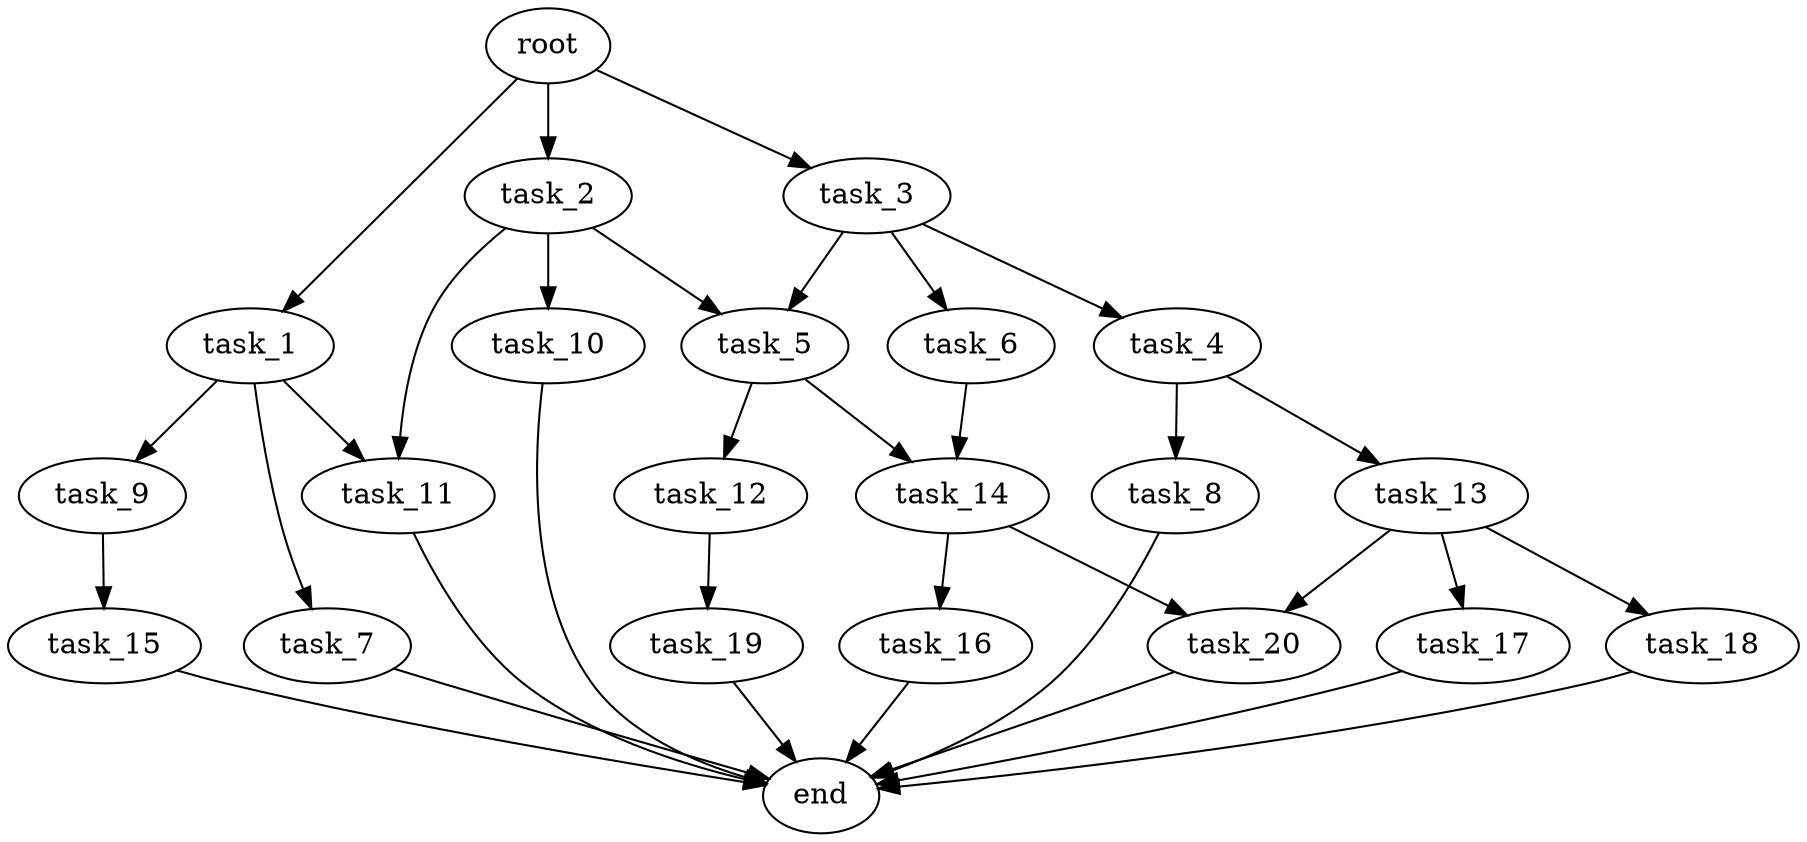 digraph G {
  root [size="0.000000e+00"];
  task_1 [size="8.491951e+09"];
  task_2 [size="6.480051e+09"];
  task_3 [size="6.771716e+09"];
  task_4 [size="1.644377e+09"];
  task_5 [size="9.839021e+09"];
  task_6 [size="2.439886e+09"];
  task_7 [size="1.745358e+09"];
  task_8 [size="1.602197e+09"];
  task_9 [size="5.598930e+09"];
  task_10 [size="9.584668e+09"];
  task_11 [size="2.319324e+09"];
  task_12 [size="4.051069e+09"];
  task_13 [size="1.845333e+09"];
  task_14 [size="6.405148e+09"];
  task_15 [size="4.321912e+09"];
  task_16 [size="2.928936e+08"];
  task_17 [size="6.141455e+09"];
  task_18 [size="1.974047e+09"];
  task_19 [size="5.922439e+09"];
  task_20 [size="3.888969e+09"];
  end [size="0.000000e+00"];

  root -> task_1 [size="1.000000e-12"];
  root -> task_2 [size="1.000000e-12"];
  root -> task_3 [size="1.000000e-12"];
  task_1 -> task_7 [size="1.745358e+08"];
  task_1 -> task_9 [size="5.598930e+08"];
  task_1 -> task_11 [size="1.159662e+08"];
  task_2 -> task_5 [size="4.919510e+08"];
  task_2 -> task_10 [size="9.584668e+08"];
  task_2 -> task_11 [size="1.159662e+08"];
  task_3 -> task_4 [size="1.644377e+08"];
  task_3 -> task_5 [size="4.919510e+08"];
  task_3 -> task_6 [size="2.439886e+08"];
  task_4 -> task_8 [size="1.602197e+08"];
  task_4 -> task_13 [size="1.845333e+08"];
  task_5 -> task_12 [size="4.051069e+08"];
  task_5 -> task_14 [size="3.202574e+08"];
  task_6 -> task_14 [size="3.202574e+08"];
  task_7 -> end [size="1.000000e-12"];
  task_8 -> end [size="1.000000e-12"];
  task_9 -> task_15 [size="4.321912e+08"];
  task_10 -> end [size="1.000000e-12"];
  task_11 -> end [size="1.000000e-12"];
  task_12 -> task_19 [size="5.922439e+08"];
  task_13 -> task_17 [size="6.141455e+08"];
  task_13 -> task_18 [size="1.974047e+08"];
  task_13 -> task_20 [size="1.944484e+08"];
  task_14 -> task_16 [size="2.928936e+07"];
  task_14 -> task_20 [size="1.944484e+08"];
  task_15 -> end [size="1.000000e-12"];
  task_16 -> end [size="1.000000e-12"];
  task_17 -> end [size="1.000000e-12"];
  task_18 -> end [size="1.000000e-12"];
  task_19 -> end [size="1.000000e-12"];
  task_20 -> end [size="1.000000e-12"];
}
